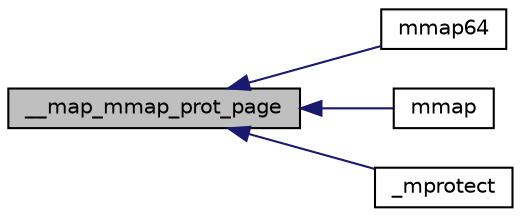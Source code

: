 digraph "__map_mmap_prot_page"
{
  edge [fontname="Helvetica",fontsize="10",labelfontname="Helvetica",labelfontsize="10"];
  node [fontname="Helvetica",fontsize="10",shape=record];
  rankdir="LR";
  Node14 [label="__map_mmap_prot_page",height=0.2,width=0.4,color="black", fillcolor="grey75", style="filled", fontcolor="black"];
  Node14 -> Node15 [dir="back",color="midnightblue",fontsize="10",style="solid",fontname="Helvetica"];
  Node15 [label="mmap64",height=0.2,width=0.4,color="black", fillcolor="white", style="filled",URL="$mman_8cpp.html#a4e52783c663042b2641ecdee813ca148"];
  Node14 -> Node16 [dir="back",color="midnightblue",fontsize="10",style="solid",fontname="Helvetica"];
  Node16 [label="mmap",height=0.2,width=0.4,color="black", fillcolor="white", style="filled",URL="$mman_8cpp.html#a40df37f50690f71a321ceec8fb8f0e46"];
  Node14 -> Node17 [dir="back",color="midnightblue",fontsize="10",style="solid",fontname="Helvetica"];
  Node17 [label="_mprotect",height=0.2,width=0.4,color="black", fillcolor="white", style="filled",URL="$mman_8cpp.html#aa2bc2d42da6d412a75df6f08e431d8bf"];
}
